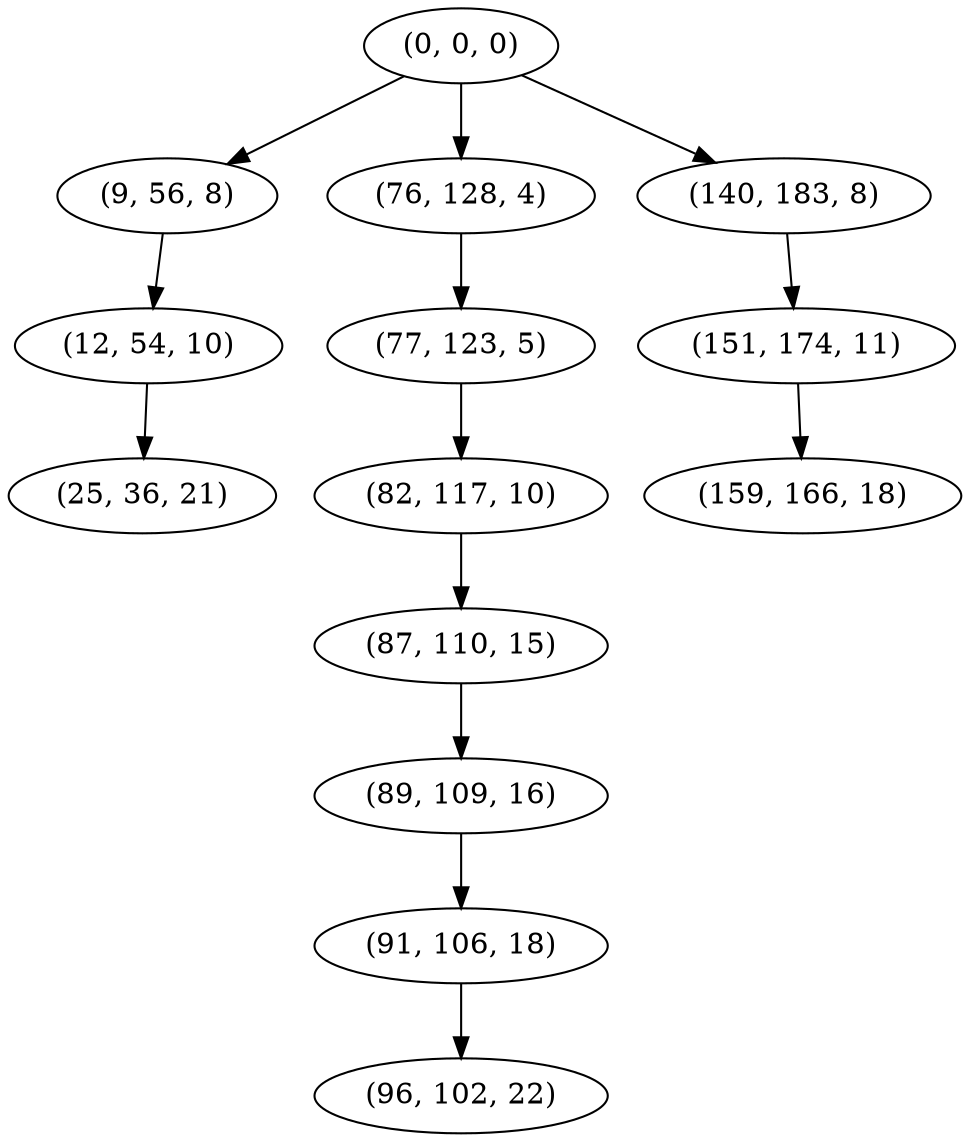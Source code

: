 digraph tree {
    "(0, 0, 0)";
    "(9, 56, 8)";
    "(12, 54, 10)";
    "(25, 36, 21)";
    "(76, 128, 4)";
    "(77, 123, 5)";
    "(82, 117, 10)";
    "(87, 110, 15)";
    "(89, 109, 16)";
    "(91, 106, 18)";
    "(96, 102, 22)";
    "(140, 183, 8)";
    "(151, 174, 11)";
    "(159, 166, 18)";
    "(0, 0, 0)" -> "(9, 56, 8)";
    "(0, 0, 0)" -> "(76, 128, 4)";
    "(0, 0, 0)" -> "(140, 183, 8)";
    "(9, 56, 8)" -> "(12, 54, 10)";
    "(12, 54, 10)" -> "(25, 36, 21)";
    "(76, 128, 4)" -> "(77, 123, 5)";
    "(77, 123, 5)" -> "(82, 117, 10)";
    "(82, 117, 10)" -> "(87, 110, 15)";
    "(87, 110, 15)" -> "(89, 109, 16)";
    "(89, 109, 16)" -> "(91, 106, 18)";
    "(91, 106, 18)" -> "(96, 102, 22)";
    "(140, 183, 8)" -> "(151, 174, 11)";
    "(151, 174, 11)" -> "(159, 166, 18)";
}
